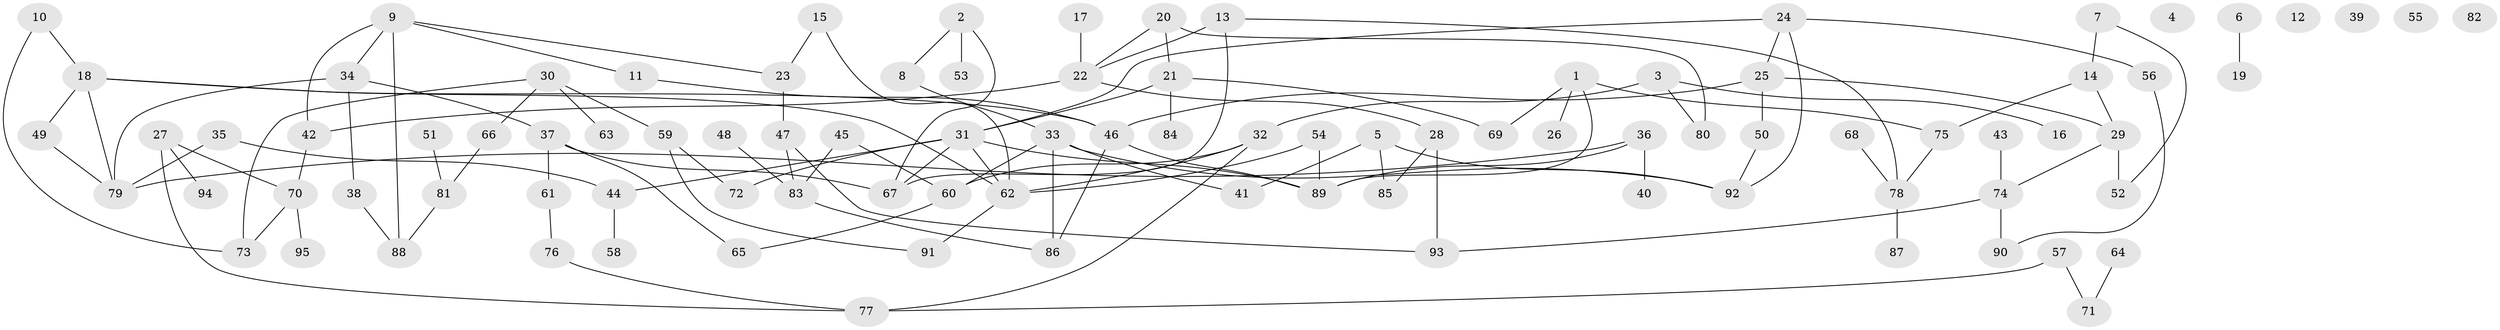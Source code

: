 // coarse degree distribution, {3: 0.1282051282051282, 2: 0.15384615384615385, 6: 0.07692307692307693, 0: 0.15384615384615385, 7: 0.05128205128205128, 12: 0.05128205128205128, 1: 0.3076923076923077, 10: 0.02564102564102564, 5: 0.02564102564102564, 4: 0.02564102564102564}
// Generated by graph-tools (version 1.1) at 2025/16/03/04/25 18:16:45]
// undirected, 95 vertices, 123 edges
graph export_dot {
graph [start="1"]
  node [color=gray90,style=filled];
  1;
  2;
  3;
  4;
  5;
  6;
  7;
  8;
  9;
  10;
  11;
  12;
  13;
  14;
  15;
  16;
  17;
  18;
  19;
  20;
  21;
  22;
  23;
  24;
  25;
  26;
  27;
  28;
  29;
  30;
  31;
  32;
  33;
  34;
  35;
  36;
  37;
  38;
  39;
  40;
  41;
  42;
  43;
  44;
  45;
  46;
  47;
  48;
  49;
  50;
  51;
  52;
  53;
  54;
  55;
  56;
  57;
  58;
  59;
  60;
  61;
  62;
  63;
  64;
  65;
  66;
  67;
  68;
  69;
  70;
  71;
  72;
  73;
  74;
  75;
  76;
  77;
  78;
  79;
  80;
  81;
  82;
  83;
  84;
  85;
  86;
  87;
  88;
  89;
  90;
  91;
  92;
  93;
  94;
  95;
  1 -- 26;
  1 -- 69;
  1 -- 75;
  1 -- 89;
  2 -- 8;
  2 -- 53;
  2 -- 67;
  3 -- 16;
  3 -- 32;
  3 -- 80;
  5 -- 41;
  5 -- 85;
  5 -- 92;
  6 -- 19;
  7 -- 14;
  7 -- 52;
  8 -- 33;
  9 -- 11;
  9 -- 23;
  9 -- 34;
  9 -- 42;
  9 -- 88;
  10 -- 18;
  10 -- 73;
  11 -- 46;
  13 -- 22;
  13 -- 67;
  13 -- 78;
  14 -- 29;
  14 -- 75;
  15 -- 23;
  15 -- 62;
  17 -- 22;
  18 -- 46;
  18 -- 49;
  18 -- 62;
  18 -- 79;
  20 -- 21;
  20 -- 22;
  20 -- 80;
  21 -- 31;
  21 -- 69;
  21 -- 84;
  22 -- 28;
  22 -- 42;
  23 -- 47;
  24 -- 25;
  24 -- 31;
  24 -- 56;
  24 -- 92;
  25 -- 29;
  25 -- 46;
  25 -- 50;
  27 -- 70;
  27 -- 77;
  27 -- 94;
  28 -- 85;
  28 -- 93;
  29 -- 52;
  29 -- 74;
  30 -- 59;
  30 -- 63;
  30 -- 66;
  30 -- 73;
  31 -- 44;
  31 -- 62;
  31 -- 67;
  31 -- 72;
  31 -- 89;
  32 -- 60;
  32 -- 62;
  32 -- 77;
  33 -- 41;
  33 -- 60;
  33 -- 86;
  33 -- 92;
  34 -- 37;
  34 -- 38;
  34 -- 79;
  35 -- 44;
  35 -- 79;
  36 -- 40;
  36 -- 79;
  36 -- 89;
  37 -- 61;
  37 -- 65;
  37 -- 67;
  38 -- 88;
  42 -- 70;
  43 -- 74;
  44 -- 58;
  45 -- 60;
  45 -- 83;
  46 -- 86;
  46 -- 89;
  47 -- 83;
  47 -- 93;
  48 -- 83;
  49 -- 79;
  50 -- 92;
  51 -- 81;
  54 -- 62;
  54 -- 89;
  56 -- 90;
  57 -- 71;
  57 -- 77;
  59 -- 72;
  59 -- 91;
  60 -- 65;
  61 -- 76;
  62 -- 91;
  64 -- 71;
  66 -- 81;
  68 -- 78;
  70 -- 73;
  70 -- 95;
  74 -- 90;
  74 -- 93;
  75 -- 78;
  76 -- 77;
  78 -- 87;
  81 -- 88;
  83 -- 86;
}
